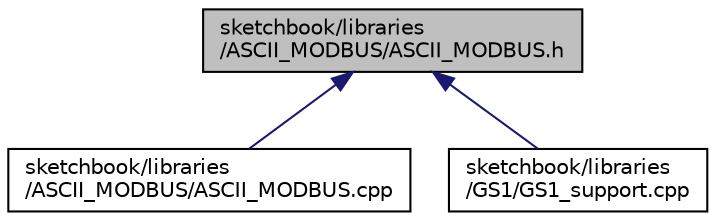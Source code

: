 digraph "sketchbook/libraries/ASCII_MODBUS/ASCII_MODBUS.h"
{
  edge [fontname="Helvetica",fontsize="10",labelfontname="Helvetica",labelfontsize="10"];
  node [fontname="Helvetica",fontsize="10",shape=record];
  Node1 [label="sketchbook/libraries\l/ASCII_MODBUS/ASCII_MODBUS.h",height=0.2,width=0.4,color="black", fillcolor="grey75", style="filled", fontcolor="black"];
  Node1 -> Node2 [dir="back",color="midnightblue",fontsize="10",style="solid",fontname="Helvetica"];
  Node2 [label="sketchbook/libraries\l/ASCII_MODBUS/ASCII_MODBUS.cpp",height=0.2,width=0.4,color="black", fillcolor="white", style="filled",URL="$_a_s_c_i_i___m_o_d_b_u_s_8cpp.html"];
  Node1 -> Node3 [dir="back",color="midnightblue",fontsize="10",style="solid",fontname="Helvetica"];
  Node3 [label="sketchbook/libraries\l/GS1/GS1_support.cpp",height=0.2,width=0.4,color="black", fillcolor="white", style="filled",URL="$_g_s1__support_8cpp.html"];
}

